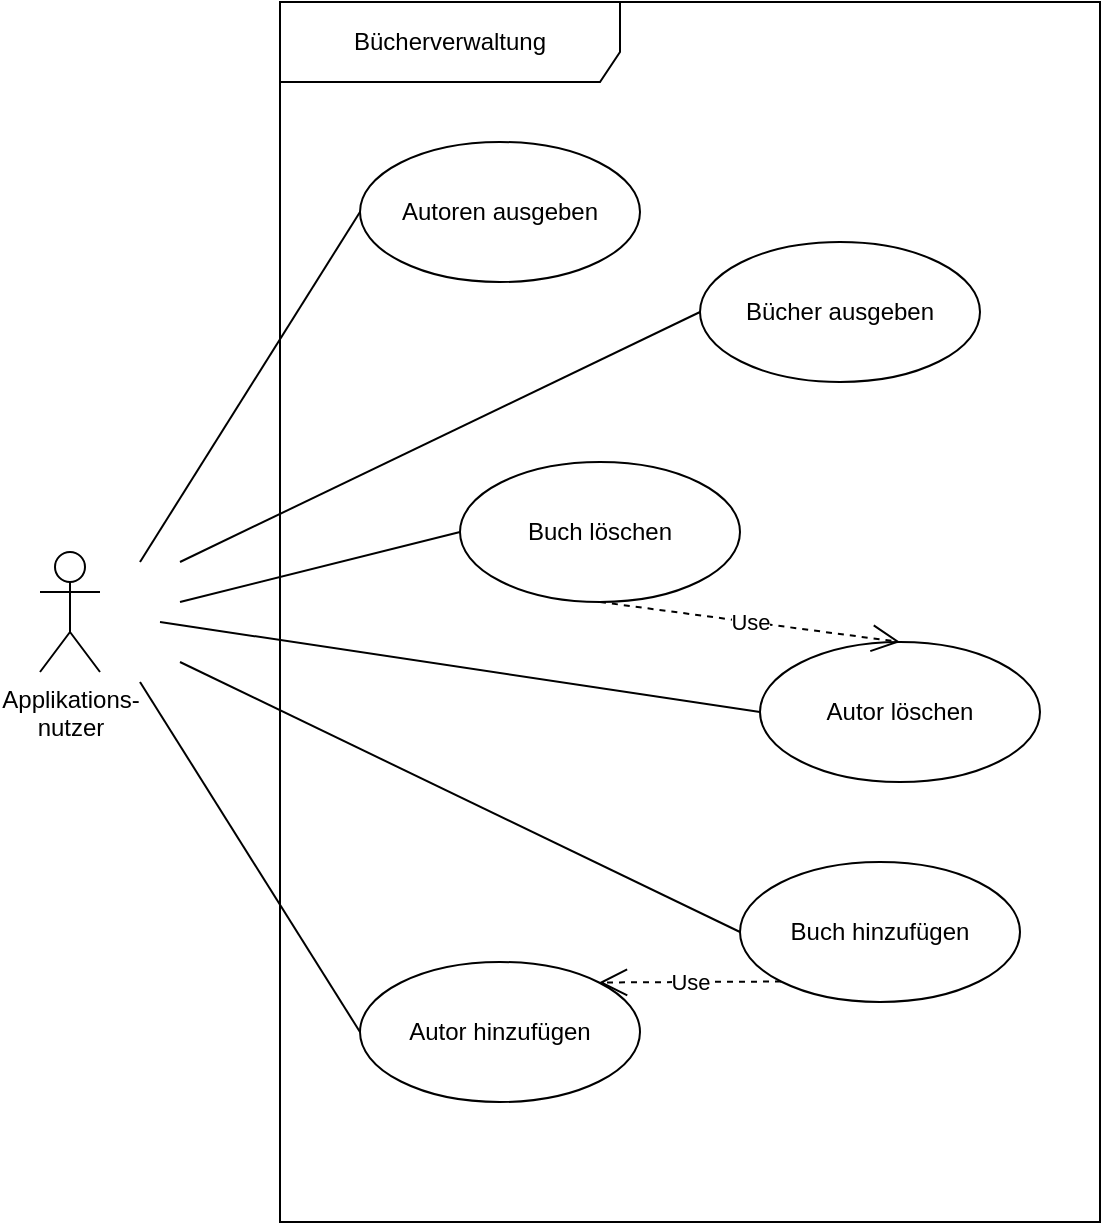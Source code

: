 <mxfile version="13.7.9" type="embed"><diagram id="hJTNEEifBk9QCLEuQcVr" name="use-case"><mxGraphModel dx="655" dy="1822" grid="1" gridSize="10" guides="1" tooltips="1" connect="1" arrows="1" fold="1" page="1" pageScale="1" pageWidth="850" pageHeight="1100" math="0" shadow="0"><root><mxCell id="0"/><mxCell id="1" parent="0"/><mxCell id="2" value="Applikations-&lt;br&gt;nutzer" style="shape=umlActor;verticalLabelPosition=bottom;verticalAlign=top;html=1;" parent="1" vertex="1"><mxGeometry x="30" y="215" width="30" height="60" as="geometry"/></mxCell><mxCell id="7" value="Autoren ausgeben" style="ellipse;whiteSpace=wrap;html=1;" parent="1" vertex="1"><mxGeometry x="190" y="10" width="140" height="70" as="geometry"/></mxCell><mxCell id="8" value="Bücher ausgeben" style="ellipse;whiteSpace=wrap;html=1;" parent="1" vertex="1"><mxGeometry x="360" y="60" width="140" height="70" as="geometry"/></mxCell><mxCell id="9" value="Buch löschen" style="ellipse;whiteSpace=wrap;html=1;" parent="1" vertex="1"><mxGeometry x="240" y="170" width="140" height="70" as="geometry"/></mxCell><mxCell id="10" value="Autor löschen" style="ellipse;whiteSpace=wrap;html=1;" parent="1" vertex="1"><mxGeometry x="390" y="260" width="140" height="70" as="geometry"/></mxCell><mxCell id="11" value="Buch hinzufügen" style="ellipse;whiteSpace=wrap;html=1;" parent="1" vertex="1"><mxGeometry x="380" y="370" width="140" height="70" as="geometry"/></mxCell><mxCell id="12" value="Autor hinzufügen" style="ellipse;whiteSpace=wrap;html=1;" parent="1" vertex="1"><mxGeometry x="190" y="420" width="140" height="70" as="geometry"/></mxCell><mxCell id="45" value="Bücherverwaltung" style="shape=umlFrame;whiteSpace=wrap;html=1;width=170;height=40;" parent="1" vertex="1"><mxGeometry x="150" y="-60" width="410" height="610" as="geometry"/></mxCell><mxCell id="49" value="Use" style="endArrow=open;endSize=12;dashed=1;html=1;exitX=0.5;exitY=1;exitDx=0;exitDy=0;entryX=0.5;entryY=0;entryDx=0;entryDy=0;" edge="1" parent="1" source="9" target="10"><mxGeometry width="160" relative="1" as="geometry"><mxPoint x="340" y="290" as="sourcePoint"/><mxPoint x="500" y="290" as="targetPoint"/></mxGeometry></mxCell><mxCell id="53" value="" style="endArrow=none;html=1;entryX=0;entryY=0.5;entryDx=0;entryDy=0;" edge="1" parent="1" target="7"><mxGeometry width="50" height="50" relative="1" as="geometry"><mxPoint x="80" y="220" as="sourcePoint"/><mxPoint x="260" y="270" as="targetPoint"/></mxGeometry></mxCell><mxCell id="54" value="" style="endArrow=none;html=1;entryX=0;entryY=0.5;entryDx=0;entryDy=0;" edge="1" parent="1" target="8"><mxGeometry width="50" height="50" relative="1" as="geometry"><mxPoint x="100" y="220" as="sourcePoint"/><mxPoint x="260" y="270" as="targetPoint"/></mxGeometry></mxCell><mxCell id="55" value="" style="endArrow=none;html=1;entryX=0;entryY=0.5;entryDx=0;entryDy=0;" edge="1" parent="1" target="9"><mxGeometry width="50" height="50" relative="1" as="geometry"><mxPoint x="100" y="240" as="sourcePoint"/><mxPoint x="260" y="270" as="targetPoint"/></mxGeometry></mxCell><mxCell id="56" value="" style="endArrow=none;html=1;entryX=0;entryY=0.5;entryDx=0;entryDy=0;" edge="1" parent="1" target="10"><mxGeometry width="50" height="50" relative="1" as="geometry"><mxPoint x="90" y="250" as="sourcePoint"/><mxPoint x="260" y="270" as="targetPoint"/></mxGeometry></mxCell><mxCell id="57" value="" style="endArrow=none;html=1;entryX=0;entryY=0.5;entryDx=0;entryDy=0;" edge="1" parent="1" target="11"><mxGeometry width="50" height="50" relative="1" as="geometry"><mxPoint x="100" y="270" as="sourcePoint"/><mxPoint x="260" y="270" as="targetPoint"/></mxGeometry></mxCell><mxCell id="58" value="" style="endArrow=none;html=1;entryX=0;entryY=0.5;entryDx=0;entryDy=0;" edge="1" parent="1" target="12"><mxGeometry width="50" height="50" relative="1" as="geometry"><mxPoint x="80" y="280" as="sourcePoint"/><mxPoint x="260" y="270" as="targetPoint"/></mxGeometry></mxCell><mxCell id="59" value="Use" style="endArrow=open;endSize=12;dashed=1;html=1;exitX=0;exitY=1;exitDx=0;exitDy=0;entryX=1;entryY=0;entryDx=0;entryDy=0;" edge="1" parent="1" source="11" target="12"><mxGeometry width="160" relative="1" as="geometry"><mxPoint x="120" y="290" as="sourcePoint"/><mxPoint x="280" y="290" as="targetPoint"/></mxGeometry></mxCell></root></mxGraphModel></diagram></mxfile>